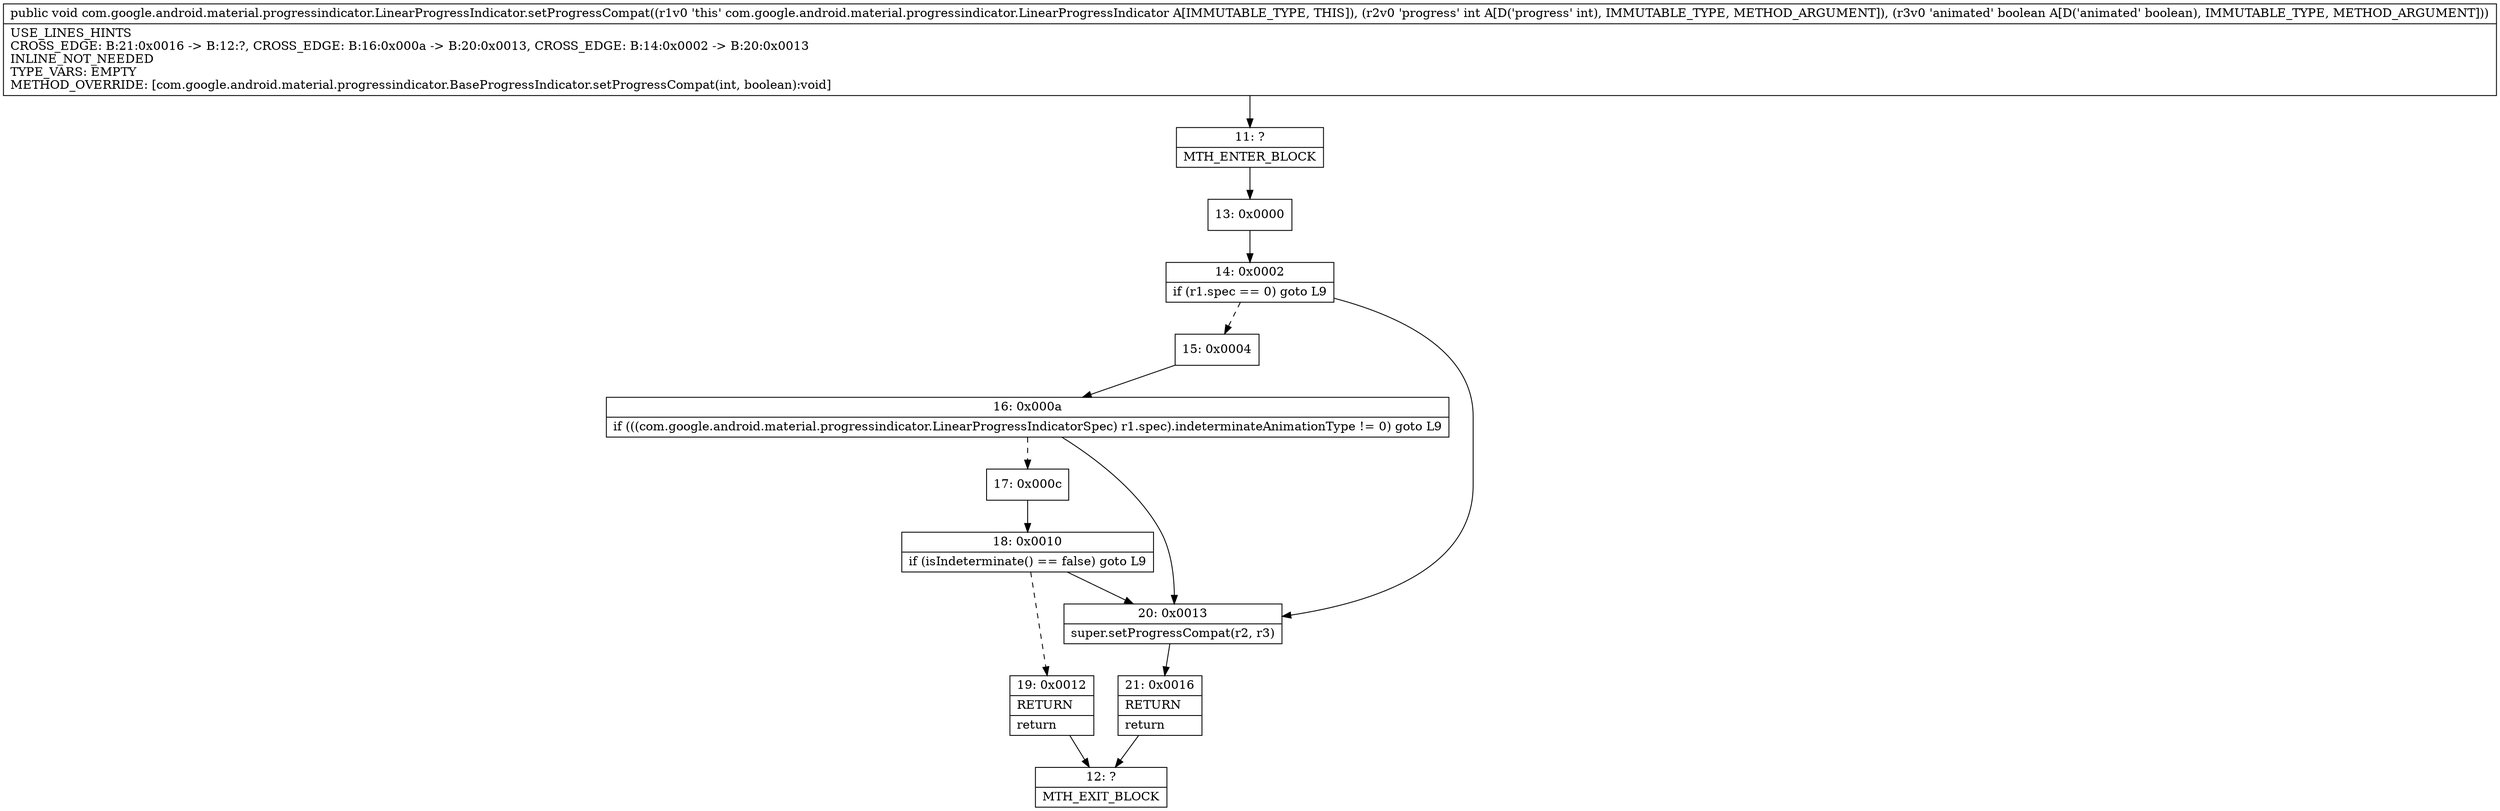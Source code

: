 digraph "CFG forcom.google.android.material.progressindicator.LinearProgressIndicator.setProgressCompat(IZ)V" {
Node_11 [shape=record,label="{11\:\ ?|MTH_ENTER_BLOCK\l}"];
Node_13 [shape=record,label="{13\:\ 0x0000}"];
Node_14 [shape=record,label="{14\:\ 0x0002|if (r1.spec == 0) goto L9\l}"];
Node_15 [shape=record,label="{15\:\ 0x0004}"];
Node_16 [shape=record,label="{16\:\ 0x000a|if (((com.google.android.material.progressindicator.LinearProgressIndicatorSpec) r1.spec).indeterminateAnimationType != 0) goto L9\l}"];
Node_17 [shape=record,label="{17\:\ 0x000c}"];
Node_18 [shape=record,label="{18\:\ 0x0010|if (isIndeterminate() == false) goto L9\l}"];
Node_19 [shape=record,label="{19\:\ 0x0012|RETURN\l|return\l}"];
Node_12 [shape=record,label="{12\:\ ?|MTH_EXIT_BLOCK\l}"];
Node_20 [shape=record,label="{20\:\ 0x0013|super.setProgressCompat(r2, r3)\l}"];
Node_21 [shape=record,label="{21\:\ 0x0016|RETURN\l|return\l}"];
MethodNode[shape=record,label="{public void com.google.android.material.progressindicator.LinearProgressIndicator.setProgressCompat((r1v0 'this' com.google.android.material.progressindicator.LinearProgressIndicator A[IMMUTABLE_TYPE, THIS]), (r2v0 'progress' int A[D('progress' int), IMMUTABLE_TYPE, METHOD_ARGUMENT]), (r3v0 'animated' boolean A[D('animated' boolean), IMMUTABLE_TYPE, METHOD_ARGUMENT]))  | USE_LINES_HINTS\lCROSS_EDGE: B:21:0x0016 \-\> B:12:?, CROSS_EDGE: B:16:0x000a \-\> B:20:0x0013, CROSS_EDGE: B:14:0x0002 \-\> B:20:0x0013\lINLINE_NOT_NEEDED\lTYPE_VARS: EMPTY\lMETHOD_OVERRIDE: [com.google.android.material.progressindicator.BaseProgressIndicator.setProgressCompat(int, boolean):void]\l}"];
MethodNode -> Node_11;Node_11 -> Node_13;
Node_13 -> Node_14;
Node_14 -> Node_15[style=dashed];
Node_14 -> Node_20;
Node_15 -> Node_16;
Node_16 -> Node_17[style=dashed];
Node_16 -> Node_20;
Node_17 -> Node_18;
Node_18 -> Node_19[style=dashed];
Node_18 -> Node_20;
Node_19 -> Node_12;
Node_20 -> Node_21;
Node_21 -> Node_12;
}

